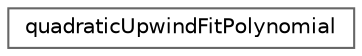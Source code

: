 digraph "Graphical Class Hierarchy"
{
 // LATEX_PDF_SIZE
  bgcolor="transparent";
  edge [fontname=Helvetica,fontsize=10,labelfontname=Helvetica,labelfontsize=10];
  node [fontname=Helvetica,fontsize=10,shape=box,height=0.2,width=0.4];
  rankdir="LR";
  Node0 [id="Node000000",label="quadraticUpwindFitPolynomial",height=0.2,width=0.4,color="grey40", fillcolor="white", style="filled",URL="$classFoam_1_1quadraticUpwindFitPolynomial.html",tooltip="Quadratic polynomial for upwind biased interpolation fitting."];
}
